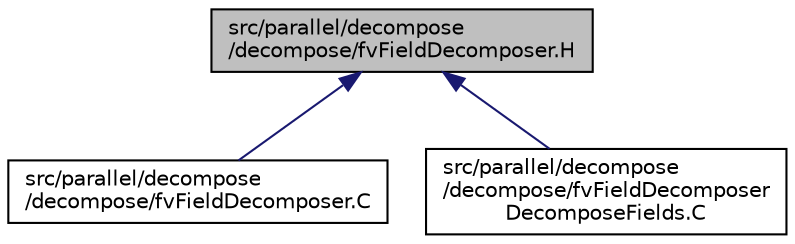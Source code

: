 digraph "src/parallel/decompose/decompose/fvFieldDecomposer.H"
{
  bgcolor="transparent";
  edge [fontname="Helvetica",fontsize="10",labelfontname="Helvetica",labelfontsize="10"];
  node [fontname="Helvetica",fontsize="10",shape=record];
  Node1 [label="src/parallel/decompose\l/decompose/fvFieldDecomposer.H",height=0.2,width=0.4,color="black", fillcolor="grey75", style="filled", fontcolor="black"];
  Node1 -> Node2 [dir="back",color="midnightblue",fontsize="10",style="solid",fontname="Helvetica"];
  Node2 [label="src/parallel/decompose\l/decompose/fvFieldDecomposer.C",height=0.2,width=0.4,color="black",URL="$a09432.html"];
  Node1 -> Node3 [dir="back",color="midnightblue",fontsize="10",style="solid",fontname="Helvetica"];
  Node3 [label="src/parallel/decompose\l/decompose/fvFieldDecomposer\lDecomposeFields.C",height=0.2,width=0.4,color="black",URL="$a09434.html"];
}

